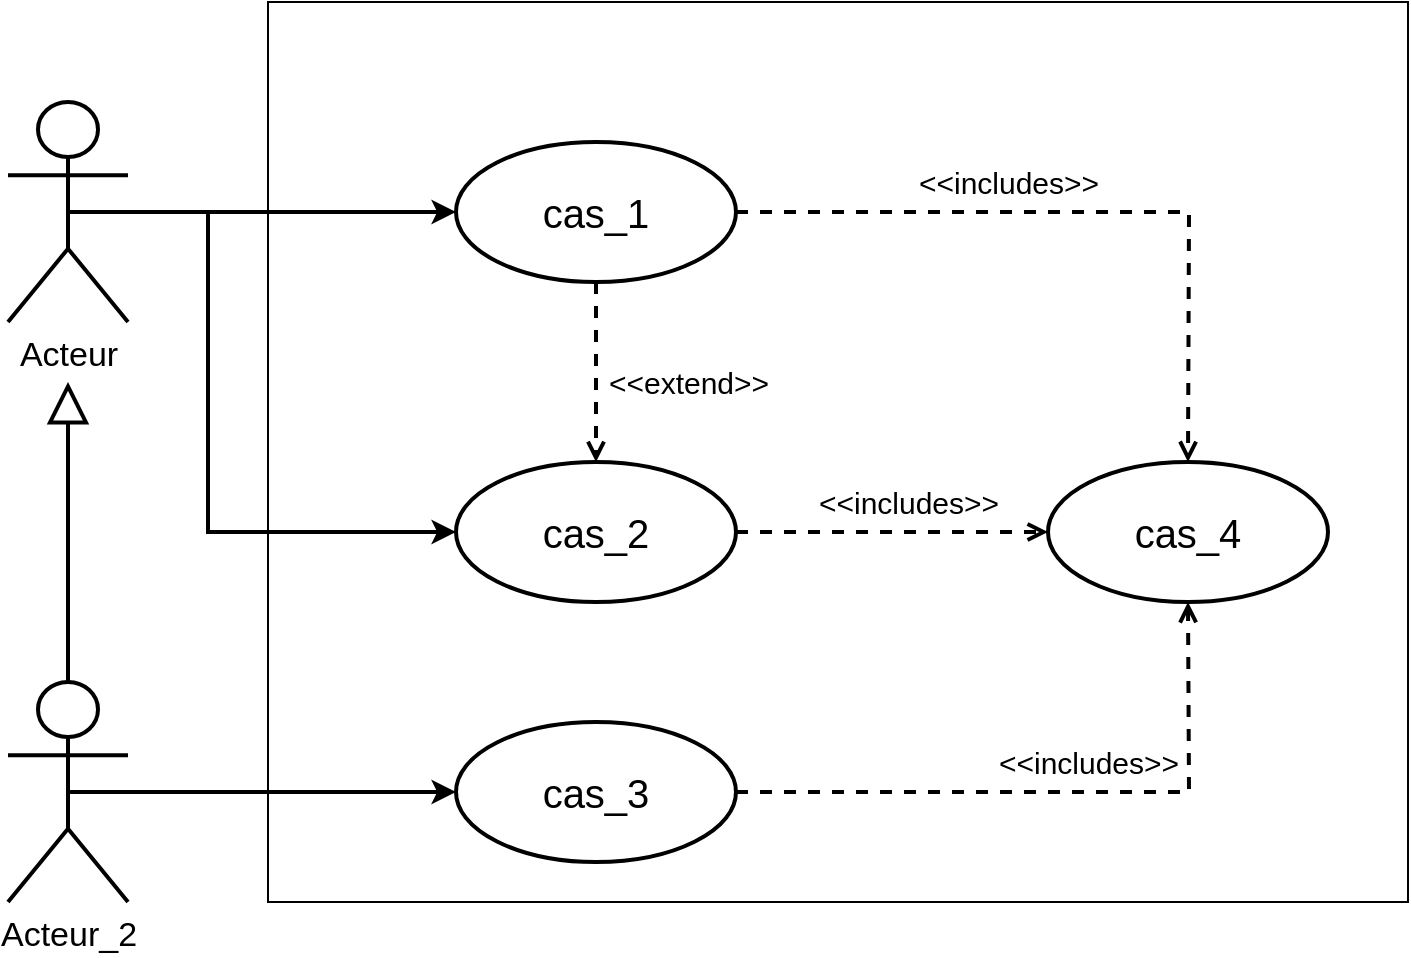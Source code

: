 <mxfile version="21.7.1" type="github">
  <diagram name="Page-1" id="gcCiePXWZy9IUxu148gf">
    <mxGraphModel dx="1434" dy="798" grid="1" gridSize="10" guides="1" tooltips="1" connect="1" arrows="1" fold="1" page="1" pageScale="1" pageWidth="827" pageHeight="1169" math="0" shadow="0">
      <root>
        <mxCell id="0" />
        <mxCell id="1" parent="0" />
        <mxCell id="iDUbeCmobsgotno77nHX-7" value="" style="rounded=0;whiteSpace=wrap;html=1;movable=0;resizable=0;rotatable=0;deletable=0;editable=0;locked=1;connectable=0;" vertex="1" parent="1">
          <mxGeometry x="180" y="40" width="570" height="450" as="geometry" />
        </mxCell>
        <mxCell id="iDUbeCmobsgotno77nHX-8" style="edgeStyle=orthogonalEdgeStyle;rounded=0;orthogonalLoop=1;jettySize=auto;html=1;exitX=1;exitY=0.5;exitDx=0;exitDy=0;strokeWidth=2;dashed=1;endArrow=open;endFill=0;" edge="1" parent="1" source="iDUbeCmobsgotno77nHX-1">
          <mxGeometry relative="1" as="geometry">
            <mxPoint x="640" y="270" as="targetPoint" />
          </mxGeometry>
        </mxCell>
        <mxCell id="iDUbeCmobsgotno77nHX-16" value="&lt;font style=&quot;font-size: 15px;&quot;&gt;&amp;lt;&amp;lt;includes&amp;gt;&amp;gt;&lt;/font&gt;" style="edgeLabel;html=1;align=center;verticalAlign=middle;resizable=0;points=[];" vertex="1" connectable="0" parent="iDUbeCmobsgotno77nHX-8">
          <mxGeometry x="-0.425" y="1" relative="1" as="geometry">
            <mxPoint x="35" y="-14" as="offset" />
          </mxGeometry>
        </mxCell>
        <mxCell id="iDUbeCmobsgotno77nHX-17" value="&lt;font style=&quot;font-size: 15px;&quot;&gt;&amp;lt;&amp;lt;includes&amp;gt;&amp;gt;&lt;/font&gt;" style="edgeLabel;html=1;align=center;verticalAlign=middle;resizable=0;points=[];" vertex="1" connectable="0" parent="iDUbeCmobsgotno77nHX-8">
          <mxGeometry x="-0.425" y="1" relative="1" as="geometry">
            <mxPoint x="-15" y="146" as="offset" />
          </mxGeometry>
        </mxCell>
        <mxCell id="iDUbeCmobsgotno77nHX-18" value="&lt;font style=&quot;font-size: 15px;&quot;&gt;&amp;lt;&amp;lt;includes&amp;gt;&amp;gt;&lt;/font&gt;" style="edgeLabel;html=1;align=center;verticalAlign=middle;resizable=0;points=[];" vertex="1" connectable="0" parent="iDUbeCmobsgotno77nHX-8">
          <mxGeometry x="-0.425" y="1" relative="1" as="geometry">
            <mxPoint x="75" y="276" as="offset" />
          </mxGeometry>
        </mxCell>
        <mxCell id="iDUbeCmobsgotno77nHX-19" value="&lt;font style=&quot;font-size: 15px;&quot;&gt;&amp;lt;&amp;lt;extend&amp;gt;&amp;gt;&lt;/font&gt;" style="edgeLabel;html=1;align=center;verticalAlign=middle;resizable=0;points=[];" vertex="1" connectable="0" parent="iDUbeCmobsgotno77nHX-8">
          <mxGeometry x="-0.425" y="1" relative="1" as="geometry">
            <mxPoint x="-125" y="86" as="offset" />
          </mxGeometry>
        </mxCell>
        <mxCell id="iDUbeCmobsgotno77nHX-11" style="edgeStyle=orthogonalEdgeStyle;rounded=0;orthogonalLoop=1;jettySize=auto;html=1;exitX=0.5;exitY=1;exitDx=0;exitDy=0;strokeWidth=2;dashed=1;endArrow=open;endFill=0;" edge="1" parent="1" source="iDUbeCmobsgotno77nHX-1">
          <mxGeometry relative="1" as="geometry">
            <mxPoint x="344" y="270" as="targetPoint" />
          </mxGeometry>
        </mxCell>
        <mxCell id="iDUbeCmobsgotno77nHX-1" value="&lt;font style=&quot;font-size: 20px;&quot;&gt;cas_1&lt;/font&gt;" style="ellipse;whiteSpace=wrap;html=1;strokeWidth=2;" vertex="1" parent="1">
          <mxGeometry x="274" y="110" width="140" height="70" as="geometry" />
        </mxCell>
        <mxCell id="iDUbeCmobsgotno77nHX-2" value="&lt;font style=&quot;font-size: 20px;&quot;&gt;cas_4&lt;/font&gt;" style="ellipse;whiteSpace=wrap;html=1;strokeWidth=2;" vertex="1" parent="1">
          <mxGeometry x="570" y="270" width="140" height="70" as="geometry" />
        </mxCell>
        <mxCell id="iDUbeCmobsgotno77nHX-9" style="edgeStyle=orthogonalEdgeStyle;rounded=0;orthogonalLoop=1;jettySize=auto;html=1;exitX=1;exitY=0.5;exitDx=0;exitDy=0;entryX=0;entryY=0.5;entryDx=0;entryDy=0;strokeWidth=2;dashed=1;endArrow=open;endFill=0;" edge="1" parent="1" source="iDUbeCmobsgotno77nHX-3" target="iDUbeCmobsgotno77nHX-2">
          <mxGeometry relative="1" as="geometry" />
        </mxCell>
        <mxCell id="iDUbeCmobsgotno77nHX-3" value="&lt;font style=&quot;font-size: 20px;&quot;&gt;cas_2&lt;/font&gt;" style="ellipse;whiteSpace=wrap;html=1;strokeWidth=2;" vertex="1" parent="1">
          <mxGeometry x="274" y="270" width="140" height="70" as="geometry" />
        </mxCell>
        <mxCell id="iDUbeCmobsgotno77nHX-10" style="edgeStyle=orthogonalEdgeStyle;rounded=0;orthogonalLoop=1;jettySize=auto;html=1;exitX=1;exitY=0.5;exitDx=0;exitDy=0;strokeWidth=2;dashed=1;endArrow=open;endFill=0;" edge="1" parent="1" source="iDUbeCmobsgotno77nHX-4">
          <mxGeometry relative="1" as="geometry">
            <mxPoint x="640" y="340" as="targetPoint" />
          </mxGeometry>
        </mxCell>
        <mxCell id="iDUbeCmobsgotno77nHX-4" value="&lt;font style=&quot;font-size: 20px;&quot;&gt;cas_3&lt;/font&gt;" style="ellipse;whiteSpace=wrap;html=1;strokeWidth=2;" vertex="1" parent="1">
          <mxGeometry x="274" y="400" width="140" height="70" as="geometry" />
        </mxCell>
        <mxCell id="iDUbeCmobsgotno77nHX-12" style="edgeStyle=orthogonalEdgeStyle;rounded=0;orthogonalLoop=1;jettySize=auto;html=1;exitX=0.5;exitY=0.5;exitDx=0;exitDy=0;exitPerimeter=0;entryX=0;entryY=0.5;entryDx=0;entryDy=0;strokeWidth=2;" edge="1" parent="1" source="iDUbeCmobsgotno77nHX-5" target="iDUbeCmobsgotno77nHX-1">
          <mxGeometry relative="1" as="geometry" />
        </mxCell>
        <mxCell id="iDUbeCmobsgotno77nHX-13" style="edgeStyle=orthogonalEdgeStyle;rounded=0;orthogonalLoop=1;jettySize=auto;html=1;exitX=0.5;exitY=0.5;exitDx=0;exitDy=0;exitPerimeter=0;entryX=0;entryY=0.5;entryDx=0;entryDy=0;strokeWidth=2;" edge="1" parent="1" source="iDUbeCmobsgotno77nHX-5" target="iDUbeCmobsgotno77nHX-3">
          <mxGeometry relative="1" as="geometry">
            <Array as="points">
              <mxPoint x="150" y="145" />
              <mxPoint x="150" y="305" />
            </Array>
          </mxGeometry>
        </mxCell>
        <mxCell id="iDUbeCmobsgotno77nHX-5" value="&lt;font style=&quot;font-size: 17px;&quot;&gt;Acteur&lt;/font&gt;" style="shape=umlActor;verticalLabelPosition=bottom;verticalAlign=top;html=1;strokeWidth=2;" vertex="1" parent="1">
          <mxGeometry x="50" y="90" width="60" height="110" as="geometry" />
        </mxCell>
        <mxCell id="iDUbeCmobsgotno77nHX-14" style="edgeStyle=orthogonalEdgeStyle;rounded=0;orthogonalLoop=1;jettySize=auto;html=1;exitX=0.5;exitY=0.5;exitDx=0;exitDy=0;exitPerimeter=0;entryX=0;entryY=0.5;entryDx=0;entryDy=0;strokeWidth=2;" edge="1" parent="1" source="iDUbeCmobsgotno77nHX-6" target="iDUbeCmobsgotno77nHX-4">
          <mxGeometry relative="1" as="geometry" />
        </mxCell>
        <mxCell id="iDUbeCmobsgotno77nHX-15" style="edgeStyle=orthogonalEdgeStyle;rounded=0;orthogonalLoop=1;jettySize=auto;html=1;exitX=0.5;exitY=0;exitDx=0;exitDy=0;exitPerimeter=0;strokeWidth=2;endArrow=block;endFill=0;jumpSize=4;endSize=16;" edge="1" parent="1" source="iDUbeCmobsgotno77nHX-6">
          <mxGeometry relative="1" as="geometry">
            <mxPoint x="80" y="230" as="targetPoint" />
          </mxGeometry>
        </mxCell>
        <mxCell id="iDUbeCmobsgotno77nHX-6" value="&lt;font style=&quot;font-size: 17px;&quot;&gt;Acteur_2&lt;/font&gt;" style="shape=umlActor;verticalLabelPosition=bottom;verticalAlign=top;html=1;strokeWidth=2;" vertex="1" parent="1">
          <mxGeometry x="50" y="380" width="60" height="110" as="geometry" />
        </mxCell>
      </root>
    </mxGraphModel>
  </diagram>
</mxfile>

